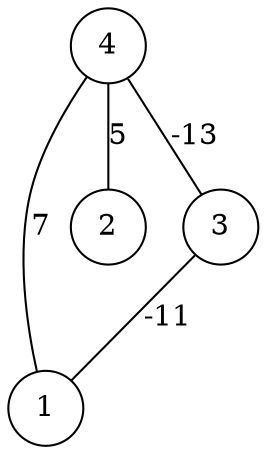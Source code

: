 graph { 
	 fontname="Helvetica,Arial,sans-serif" 
	 node [shape = circle]; 
	 4 -- 1 [label = "7"];
	 4 -- 2 [label = "5"];
	 4 -- 3 [label = "-13"];
	 3 -- 1 [label = "-11"];
	 1;
	 2;
	 3;
	 4;
}
